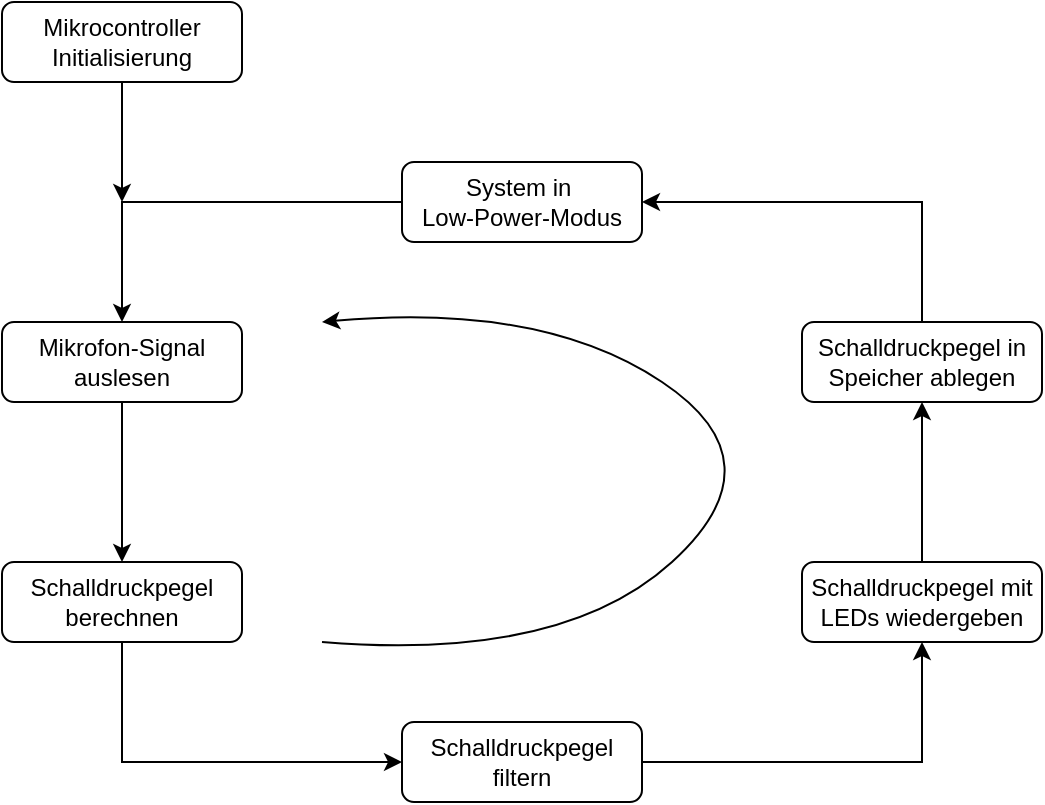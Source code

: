 <mxfile version="24.0.4" type="device">
  <diagram name="Seite-1" id="D4TpYz6-w0tNHncNLvST">
    <mxGraphModel dx="989" dy="582" grid="1" gridSize="10" guides="1" tooltips="1" connect="1" arrows="1" fold="1" page="1" pageScale="1" pageWidth="827" pageHeight="1169" math="0" shadow="0">
      <root>
        <mxCell id="0" />
        <mxCell id="1" parent="0" />
        <mxCell id="YYF-DklVYx8NRK1iDpUb-26" style="edgeStyle=orthogonalEdgeStyle;rounded=0;orthogonalLoop=1;jettySize=auto;html=1;exitX=0.5;exitY=1;exitDx=0;exitDy=0;" edge="1" parent="1" source="fsYiSwlMvPNJxTF11SXu-1">
          <mxGeometry relative="1" as="geometry">
            <mxPoint x="220" y="140" as="targetPoint" />
          </mxGeometry>
        </mxCell>
        <mxCell id="fsYiSwlMvPNJxTF11SXu-1" value="Mikrocontroller Initialisierung" style="rounded=1;whiteSpace=wrap;html=1;" parent="1" vertex="1">
          <mxGeometry x="160" y="40" width="120" height="40" as="geometry" />
        </mxCell>
        <mxCell id="YYF-DklVYx8NRK1iDpUb-6" style="edgeStyle=orthogonalEdgeStyle;rounded=0;orthogonalLoop=1;jettySize=auto;html=1;exitX=0.5;exitY=1;exitDx=0;exitDy=0;entryX=0.5;entryY=0;entryDx=0;entryDy=0;" edge="1" parent="1" source="fsYiSwlMvPNJxTF11SXu-2" target="YYF-DklVYx8NRK1iDpUb-2">
          <mxGeometry relative="1" as="geometry" />
        </mxCell>
        <mxCell id="fsYiSwlMvPNJxTF11SXu-2" value="Mikrofon-Signal auslesen" style="rounded=1;whiteSpace=wrap;html=1;" parent="1" vertex="1">
          <mxGeometry x="160" y="200" width="120" height="40" as="geometry" />
        </mxCell>
        <mxCell id="YYF-DklVYx8NRK1iDpUb-22" style="edgeStyle=orthogonalEdgeStyle;rounded=0;orthogonalLoop=1;jettySize=auto;html=1;exitX=0.5;exitY=1;exitDx=0;exitDy=0;entryX=0;entryY=0.5;entryDx=0;entryDy=0;" edge="1" parent="1" source="YYF-DklVYx8NRK1iDpUb-2" target="YYF-DklVYx8NRK1iDpUb-13">
          <mxGeometry relative="1" as="geometry" />
        </mxCell>
        <mxCell id="YYF-DklVYx8NRK1iDpUb-2" value="Schalldruckpegel berechnen" style="rounded=1;whiteSpace=wrap;html=1;" vertex="1" parent="1">
          <mxGeometry x="160" y="320" width="120" height="40" as="geometry" />
        </mxCell>
        <mxCell id="YYF-DklVYx8NRK1iDpUb-12" style="edgeStyle=orthogonalEdgeStyle;rounded=0;orthogonalLoop=1;jettySize=auto;html=1;exitX=0.5;exitY=0;exitDx=0;exitDy=0;entryX=0.5;entryY=1;entryDx=0;entryDy=0;" edge="1" parent="1" source="YYF-DklVYx8NRK1iDpUb-3" target="YYF-DklVYx8NRK1iDpUb-4">
          <mxGeometry relative="1" as="geometry" />
        </mxCell>
        <mxCell id="YYF-DklVYx8NRK1iDpUb-3" value="Schalldruckpegel mit LEDs wiedergeben" style="rounded=1;whiteSpace=wrap;html=1;" vertex="1" parent="1">
          <mxGeometry x="560" y="320" width="120" height="40" as="geometry" />
        </mxCell>
        <mxCell id="YYF-DklVYx8NRK1iDpUb-25" style="edgeStyle=orthogonalEdgeStyle;rounded=0;orthogonalLoop=1;jettySize=auto;html=1;exitX=0.5;exitY=0;exitDx=0;exitDy=0;entryX=1;entryY=0.5;entryDx=0;entryDy=0;" edge="1" parent="1" source="YYF-DklVYx8NRK1iDpUb-4" target="YYF-DklVYx8NRK1iDpUb-16">
          <mxGeometry relative="1" as="geometry" />
        </mxCell>
        <mxCell id="YYF-DklVYx8NRK1iDpUb-4" value="Schalldruckpegel in Speicher ablegen" style="rounded=1;whiteSpace=wrap;html=1;" vertex="1" parent="1">
          <mxGeometry x="560" y="200" width="120" height="40" as="geometry" />
        </mxCell>
        <mxCell id="YYF-DklVYx8NRK1iDpUb-23" style="edgeStyle=orthogonalEdgeStyle;rounded=0;orthogonalLoop=1;jettySize=auto;html=1;exitX=1;exitY=0.5;exitDx=0;exitDy=0;entryX=0.5;entryY=1;entryDx=0;entryDy=0;" edge="1" parent="1" source="YYF-DklVYx8NRK1iDpUb-13" target="YYF-DklVYx8NRK1iDpUb-3">
          <mxGeometry relative="1" as="geometry" />
        </mxCell>
        <mxCell id="YYF-DklVYx8NRK1iDpUb-13" value="Schalldruckpegel filtern" style="rounded=1;whiteSpace=wrap;html=1;" vertex="1" parent="1">
          <mxGeometry x="360" y="400" width="120" height="40" as="geometry" />
        </mxCell>
        <mxCell id="YYF-DklVYx8NRK1iDpUb-24" style="edgeStyle=orthogonalEdgeStyle;rounded=0;orthogonalLoop=1;jettySize=auto;html=1;entryX=0.5;entryY=0;entryDx=0;entryDy=0;" edge="1" parent="1" source="YYF-DklVYx8NRK1iDpUb-16" target="fsYiSwlMvPNJxTF11SXu-2">
          <mxGeometry relative="1" as="geometry" />
        </mxCell>
        <mxCell id="YYF-DklVYx8NRK1iDpUb-16" value="System in&amp;nbsp;&lt;div&gt;Low-Power-Modus&lt;/div&gt;" style="rounded=1;whiteSpace=wrap;html=1;" vertex="1" parent="1">
          <mxGeometry x="360" y="120" width="120" height="40" as="geometry" />
        </mxCell>
        <mxCell id="YYF-DklVYx8NRK1iDpUb-27" value="" style="curved=1;endArrow=classic;html=1;rounded=0;" edge="1" parent="1">
          <mxGeometry width="50" height="50" relative="1" as="geometry">
            <mxPoint x="320" y="360" as="sourcePoint" />
            <mxPoint x="320" y="200" as="targetPoint" />
            <Array as="points">
              <mxPoint x="440" y="370" />
              <mxPoint x="550" y="270" />
              <mxPoint x="430" y="190" />
              <mxPoint x="320" y="200" />
            </Array>
          </mxGeometry>
        </mxCell>
      </root>
    </mxGraphModel>
  </diagram>
</mxfile>
